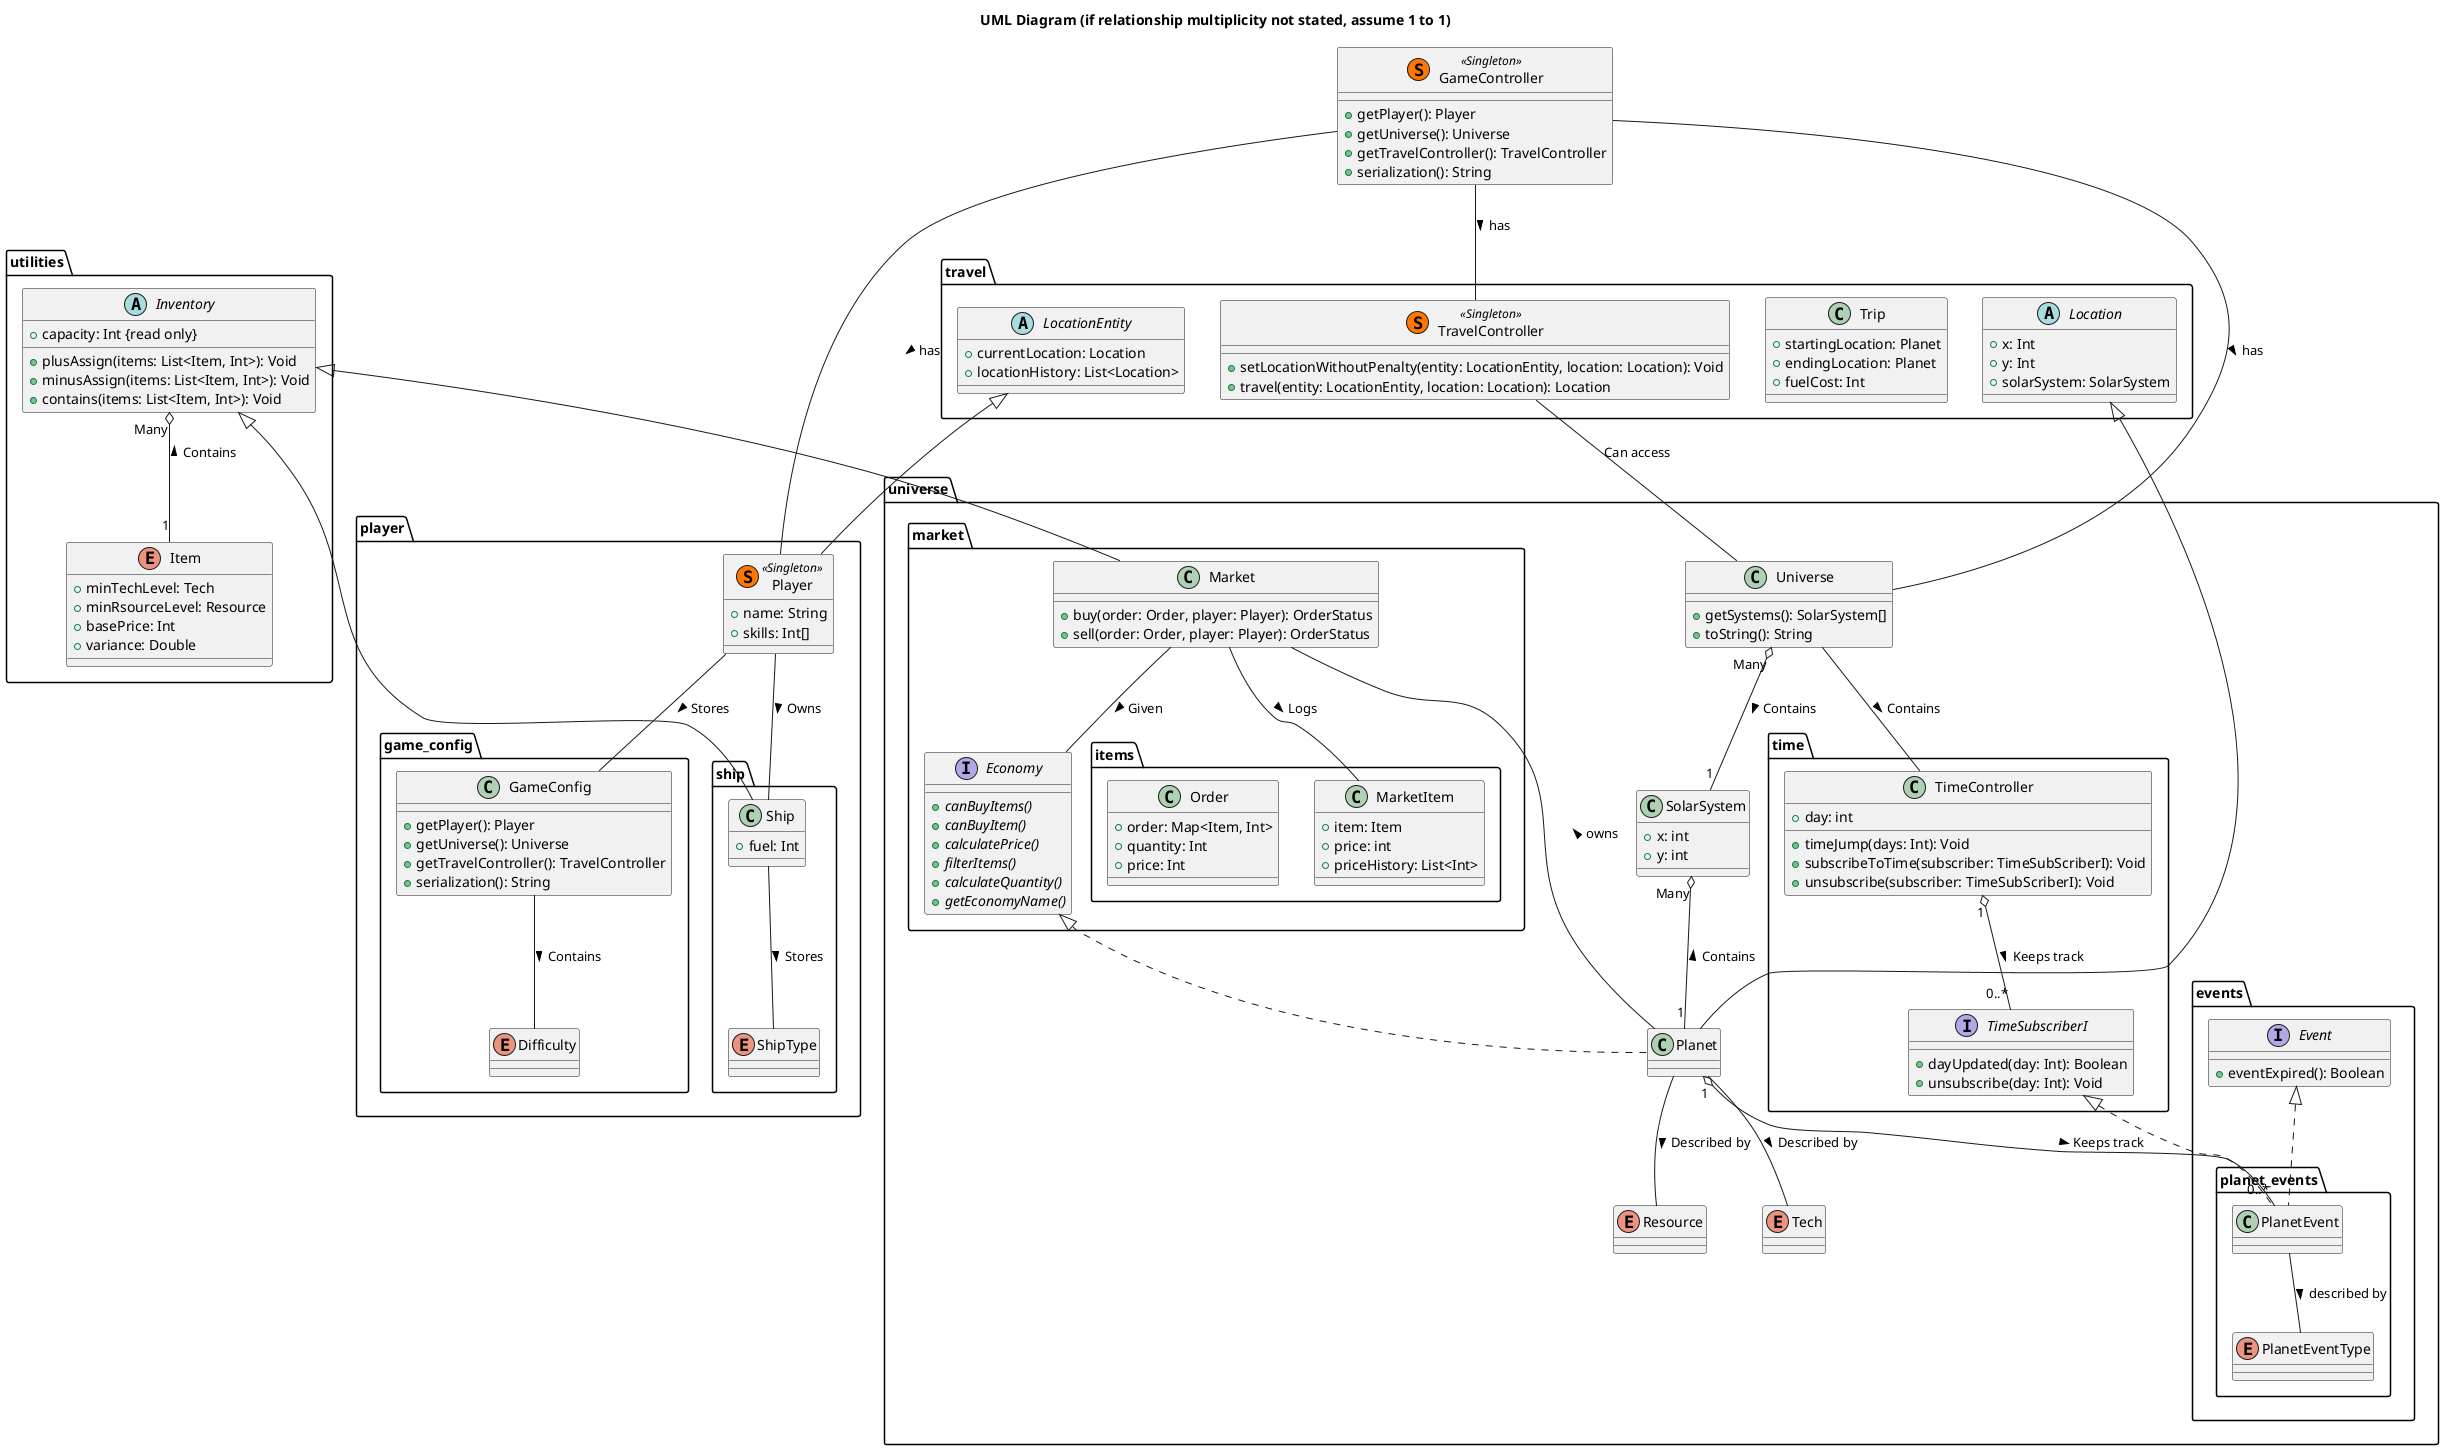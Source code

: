 @startuml

title UML Diagram (if relationship multiplicity not stated, assume 1 to 1)

class GameController << (S,#FF7700) Singleton >>
{
  + getPlayer(): Player
  + getUniverse(): Universe
  + getTravelController(): TravelController
  + serialization(): String
}

package player {
    package game_config {
        class GameConfig {
          + getPlayer(): Player
          + getUniverse(): Universe
          + getTravelController(): TravelController
          + serialization(): String
        }

        enum Difficulty {
        }
        GameConfig -- Difficulty : > Contains

    }

    class Player << (S,#FF7700) Singleton >> {
        +name: String
        +skills: Int[]
    }


    package ship {
        class Ship {
            +fuel: Int
        }
        enum ShipType {
        }
        Ship -- ShipType : > Stores

    }

     Player -- GameConfig : > Stores

     Player -- Ship : > Owns

}
package utilities {
    abstract class Inventory {
        +capacity: Int {read only}
        +plusAssign(items: List<Item, Int>): Void
        +minusAssign(items: List<Item, Int>): Void
        +contains(items: List<Item, Int>): Void
    }
    enum Item {
        +minTechLevel: Tech
        +minRsourceLevel: Resource
        +basePrice: Int
        +variance: Double
    }
    Inventory "Many" o-- "1" Item : Contains <

}
package universe {
      class Universe {
          + getSystems(): SolarSystem[]
          + toString(): String
     }

     class SolarSystem {
        +x: int
        +y: int

     }
     class Planet {
     }


     enum Resource {

     }

     enum Tech {

     }

      Planet -- Resource : > Described by
      Planet -- Tech : > Described by

      package time {
        class TimeController {
            + day: int
            + timeJump(days: Int): Void
            + subscribeToTime(subscriber: TimeSubScriberI): Void
            + unsubscribe(subscriber: TimeSubScriberI): Void

        }

        interface TimeSubscriberI {
            + dayUpdated(day: Int): Boolean
            + unsubscribe(day: Int): Void
        }

        TimeController "1" o-- "0..*" TimeSubscriberI : Keeps track >
        Universe -- TimeController : > Contains

      }

      package events {
          interface Event {
              + eventExpired(): Boolean
          }

          package planet_events {
              class PlanetEvent {

              }
              Event <|.. PlanetEvent
              TimeSubscriberI <|.. PlanetEvent
              Planet "1" o-- "0..*" PlanetEvent : Keeps track >


              enum PlanetEventType {
              }

              PlanetEvent -- PlanetEventType : > described by

          }
      }

     package market {
        interface Economy {
            {abstract} + canBuyItems()
            {abstract} + canBuyItem()
            {abstract} + calculatePrice()
            {abstract} + filterItems()
            {abstract} + calculateQuantity()
            {abstract} + getEconomyName()
        }

        class Market {
            + buy(order: Order, player: Player): OrderStatus
            + sell(order: Order, player: Player): OrderStatus
        }

        package items {
            class MarketItem {
                + item: Item
                + price: int
                + priceHistory: List<Int>
            }

            class Order {
                +order: Map<Item, Int>
                +quantity: Int
                +price: Int
            }

        }
     }


    Universe "Many" o-- "1" SolarSystem : Contains >
    SolarSystem "Many" o-- "1" Planet : Contains <
    Planet -- Market : > owns
    Economy <|.. Planet


    Market -- Economy : > Given
    Market -- MarketItem : > Logs
}

package travel {
      class TravelController << (S,#FF7700) Singleton >> {
          + setLocationWithoutPenalty(entity: LocationEntity, location: Location): Void
          + travel(entity: LocationEntity, location: Location): Location
      }

      class Trip {
        + startingLocation: Planet
        + endingLocation: Planet
        + fuelCost: Int
      }
      TravelController -- Universe : Can access

      abstract class Location {
        + x: Int
        + y: Int
        + solarSystem: SolarSystem
      }

      abstract class LocationEntity {
        + currentLocation: Location
        + locationHistory: List<Location>
      }
      LocationEntity <|-- Player
      Location <|-- Planet

}

Inventory <|-- Ship
Inventory <|-- Market

GameController -- Universe : > has
GameController -- Player : > has
GameController -- TravelController : > has







@enduml